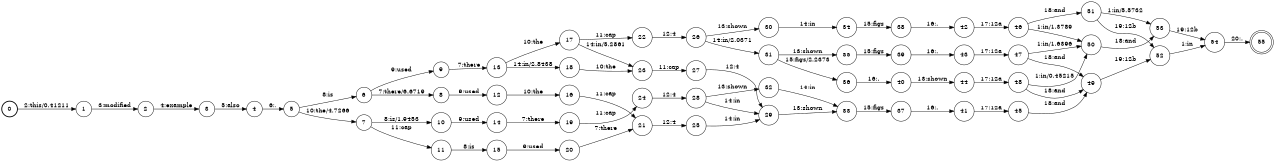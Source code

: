 digraph FST {
rankdir = LR;
size = "8.5,11";
label = "";
center = 1;
orientation = Portrait;
ranksep = "0.4";
nodesep = "0.25";
0 [label = "0", shape = circle, style = bold, fontsize = 14]
	0 -> 1 [label = "2:this/0.41211", fontsize = 14];
1 [label = "1", shape = circle, style = solid, fontsize = 14]
	1 -> 2 [label = "3:modified", fontsize = 14];
2 [label = "2", shape = circle, style = solid, fontsize = 14]
	2 -> 3 [label = "4:example", fontsize = 14];
3 [label = "3", shape = circle, style = solid, fontsize = 14]
	3 -> 4 [label = "5:also", fontsize = 14];
4 [label = "4", shape = circle, style = solid, fontsize = 14]
	4 -> 5 [label = "6:,", fontsize = 14];
5 [label = "5", shape = circle, style = solid, fontsize = 14]
	5 -> 6 [label = "8:is", fontsize = 14];
	5 -> 7 [label = "10:the/4.7266", fontsize = 14];
6 [label = "6", shape = circle, style = solid, fontsize = 14]
	6 -> 8 [label = "7:there/6.6719", fontsize = 14];
	6 -> 9 [label = "9:used", fontsize = 14];
7 [label = "7", shape = circle, style = solid, fontsize = 14]
	7 -> 10 [label = "8:is/1.9453", fontsize = 14];
	7 -> 11 [label = "11:cap", fontsize = 14];
8 [label = "8", shape = circle, style = solid, fontsize = 14]
	8 -> 12 [label = "9:used", fontsize = 14];
9 [label = "9", shape = circle, style = solid, fontsize = 14]
	9 -> 13 [label = "7:there", fontsize = 14];
10 [label = "10", shape = circle, style = solid, fontsize = 14]
	10 -> 14 [label = "9:used", fontsize = 14];
11 [label = "11", shape = circle, style = solid, fontsize = 14]
	11 -> 15 [label = "8:is", fontsize = 14];
12 [label = "12", shape = circle, style = solid, fontsize = 14]
	12 -> 16 [label = "10:the", fontsize = 14];
13 [label = "13", shape = circle, style = solid, fontsize = 14]
	13 -> 17 [label = "10:the", fontsize = 14];
	13 -> 18 [label = "14:in/2.8438", fontsize = 14];
14 [label = "14", shape = circle, style = solid, fontsize = 14]
	14 -> 19 [label = "7:there", fontsize = 14];
15 [label = "15", shape = circle, style = solid, fontsize = 14]
	15 -> 20 [label = "9:used", fontsize = 14];
16 [label = "16", shape = circle, style = solid, fontsize = 14]
	16 -> 21 [label = "11:cap", fontsize = 14];
17 [label = "17", shape = circle, style = solid, fontsize = 14]
	17 -> 22 [label = "11:cap", fontsize = 14];
	17 -> 23 [label = "14:in/5.2861", fontsize = 14];
18 [label = "18", shape = circle, style = solid, fontsize = 14]
	18 -> 23 [label = "10:the", fontsize = 14];
19 [label = "19", shape = circle, style = solid, fontsize = 14]
	19 -> 24 [label = "11:cap", fontsize = 14];
20 [label = "20", shape = circle, style = solid, fontsize = 14]
	20 -> 21 [label = "7:there", fontsize = 14];
21 [label = "21", shape = circle, style = solid, fontsize = 14]
	21 -> 25 [label = "12:4", fontsize = 14];
22 [label = "22", shape = circle, style = solid, fontsize = 14]
	22 -> 26 [label = "12:4", fontsize = 14];
23 [label = "23", shape = circle, style = solid, fontsize = 14]
	23 -> 27 [label = "11:cap", fontsize = 14];
24 [label = "24", shape = circle, style = solid, fontsize = 14]
	24 -> 28 [label = "12:4", fontsize = 14];
25 [label = "25", shape = circle, style = solid, fontsize = 14]
	25 -> 29 [label = "14:in", fontsize = 14];
26 [label = "26", shape = circle, style = solid, fontsize = 14]
	26 -> 30 [label = "13:shown", fontsize = 14];
	26 -> 31 [label = "14:in/2.0371", fontsize = 14];
27 [label = "27", shape = circle, style = solid, fontsize = 14]
	27 -> 29 [label = "12:4", fontsize = 14];
28 [label = "28", shape = circle, style = solid, fontsize = 14]
	28 -> 32 [label = "13:shown", fontsize = 14];
	28 -> 29 [label = "14:in", fontsize = 14];
29 [label = "29", shape = circle, style = solid, fontsize = 14]
	29 -> 33 [label = "13:shown", fontsize = 14];
30 [label = "30", shape = circle, style = solid, fontsize = 14]
	30 -> 34 [label = "14:in", fontsize = 14];
31 [label = "31", shape = circle, style = solid, fontsize = 14]
	31 -> 35 [label = "13:shown", fontsize = 14];
	31 -> 36 [label = "15:figs/2.2373", fontsize = 14];
32 [label = "32", shape = circle, style = solid, fontsize = 14]
	32 -> 33 [label = "14:in", fontsize = 14];
33 [label = "33", shape = circle, style = solid, fontsize = 14]
	33 -> 37 [label = "15:figs", fontsize = 14];
34 [label = "34", shape = circle, style = solid, fontsize = 14]
	34 -> 38 [label = "15:figs", fontsize = 14];
35 [label = "35", shape = circle, style = solid, fontsize = 14]
	35 -> 39 [label = "15:figs", fontsize = 14];
36 [label = "36", shape = circle, style = solid, fontsize = 14]
	36 -> 40 [label = "16:.", fontsize = 14];
37 [label = "37", shape = circle, style = solid, fontsize = 14]
	37 -> 41 [label = "16:.", fontsize = 14];
38 [label = "38", shape = circle, style = solid, fontsize = 14]
	38 -> 42 [label = "16:.", fontsize = 14];
39 [label = "39", shape = circle, style = solid, fontsize = 14]
	39 -> 43 [label = "16:.", fontsize = 14];
40 [label = "40", shape = circle, style = solid, fontsize = 14]
	40 -> 44 [label = "13:shown", fontsize = 14];
41 [label = "41", shape = circle, style = solid, fontsize = 14]
	41 -> 45 [label = "17:12a", fontsize = 14];
42 [label = "42", shape = circle, style = solid, fontsize = 14]
	42 -> 46 [label = "17:12a", fontsize = 14];
43 [label = "43", shape = circle, style = solid, fontsize = 14]
	43 -> 47 [label = "17:12a", fontsize = 14];
44 [label = "44", shape = circle, style = solid, fontsize = 14]
	44 -> 48 [label = "17:12a", fontsize = 14];
45 [label = "45", shape = circle, style = solid, fontsize = 14]
	45 -> 49 [label = "18:and", fontsize = 14];
46 [label = "46", shape = circle, style = solid, fontsize = 14]
	46 -> 50 [label = "1:in/1.3789", fontsize = 14];
	46 -> 51 [label = "18:and", fontsize = 14];
47 [label = "47", shape = circle, style = solid, fontsize = 14]
	47 -> 50 [label = "1:in/1.6396", fontsize = 14];
	47 -> 49 [label = "18:and", fontsize = 14];
48 [label = "48", shape = circle, style = solid, fontsize = 14]
	48 -> 50 [label = "1:in/0.45215", fontsize = 14];
	48 -> 49 [label = "18:and", fontsize = 14];
49 [label = "49", shape = circle, style = solid, fontsize = 14]
	49 -> 52 [label = "19:12b", fontsize = 14];
50 [label = "50", shape = circle, style = solid, fontsize = 14]
	50 -> 53 [label = "18:and", fontsize = 14];
51 [label = "51", shape = circle, style = solid, fontsize = 14]
	51 -> 53 [label = "1:in/5.5732", fontsize = 14];
	51 -> 52 [label = "19:12b", fontsize = 14];
52 [label = "52", shape = circle, style = solid, fontsize = 14]
	52 -> 54 [label = "1:in", fontsize = 14];
53 [label = "53", shape = circle, style = solid, fontsize = 14]
	53 -> 54 [label = "19:12b", fontsize = 14];
54 [label = "54", shape = circle, style = solid, fontsize = 14]
	54 -> 55 [label = "20:.", fontsize = 14];
55 [label = "55", shape = doublecircle, style = solid, fontsize = 14]
}
